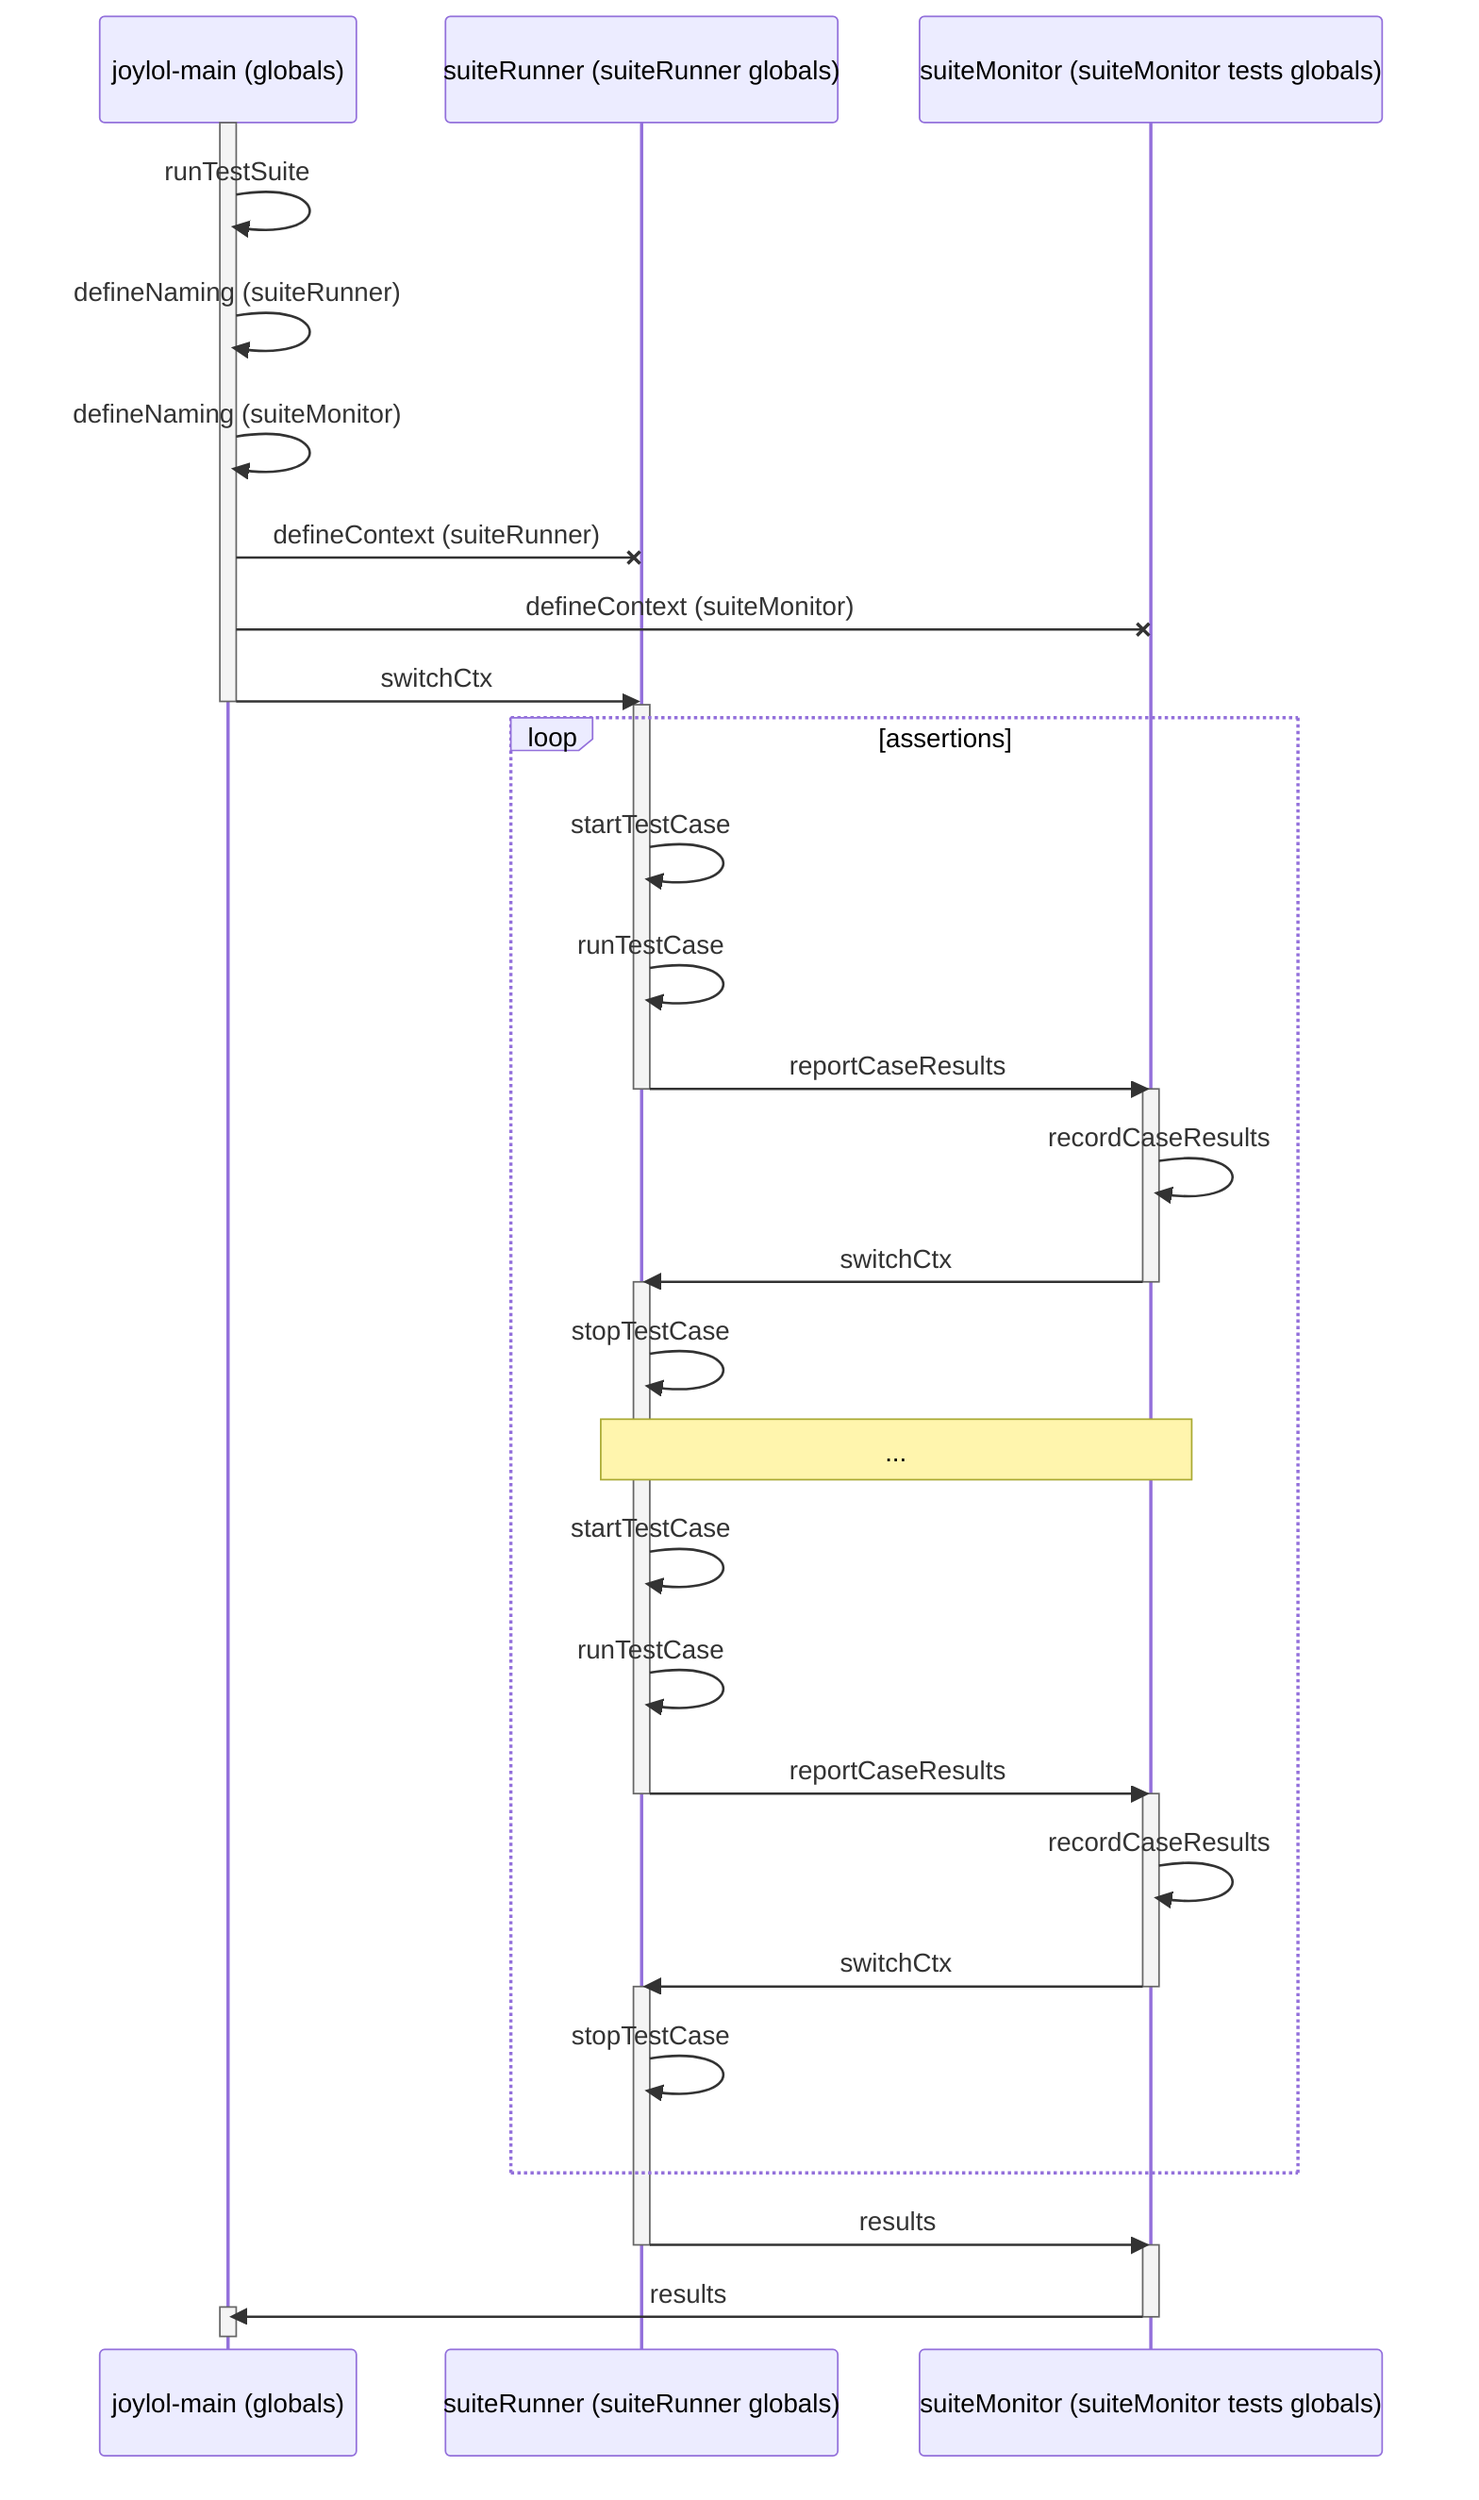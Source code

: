 sequenceDiagram
  participant m as joylol-main (globals)
  participant sr as suiteRunner (suiteRunner globals)
  participant sm as suiteMonitor (suiteMonitor tests globals)

  %% specify context switches
  activate m
  m  ->> m : runTestSuite
  m  ->> m : defineNaming (suiteRunner)
  m  ->> m : defineNaming (suiteMonitor)
  m  -X sr : defineContext (suiteRunner)
  m  -X sm : defineContext (suiteMonitor)
  m  ->> sr : switchCtx
  deactivate m
  activate sr
  loop assertions
    sr ->> sr : startTestCase
    sr ->> sr : runTestCase
    sr ->> sm : reportCaseResults
    deactivate sr
    activate sm
    sm ->> sm : recordCaseResults
    sm ->> sr : switchCtx
    deactivate sm
    activate sr
    sr ->> sr : stopTestCase
    note over sr,sm :     ...
    sr ->> sr : startTestCase
    sr ->> sr : runTestCase
    sr ->> sm : reportCaseResults
    deactivate sr
    activate sm
    sm ->> sm : recordCaseResults
    sm ->> sr : switchCtx
    deactivate sm
    activate sr
    sr ->> sr : stopTestCase
  end
  sr ->> sm : results
  deactivate sr
  activate sm
  sm ->> m : results
  deactivate sm
  activate m
  deactivate m